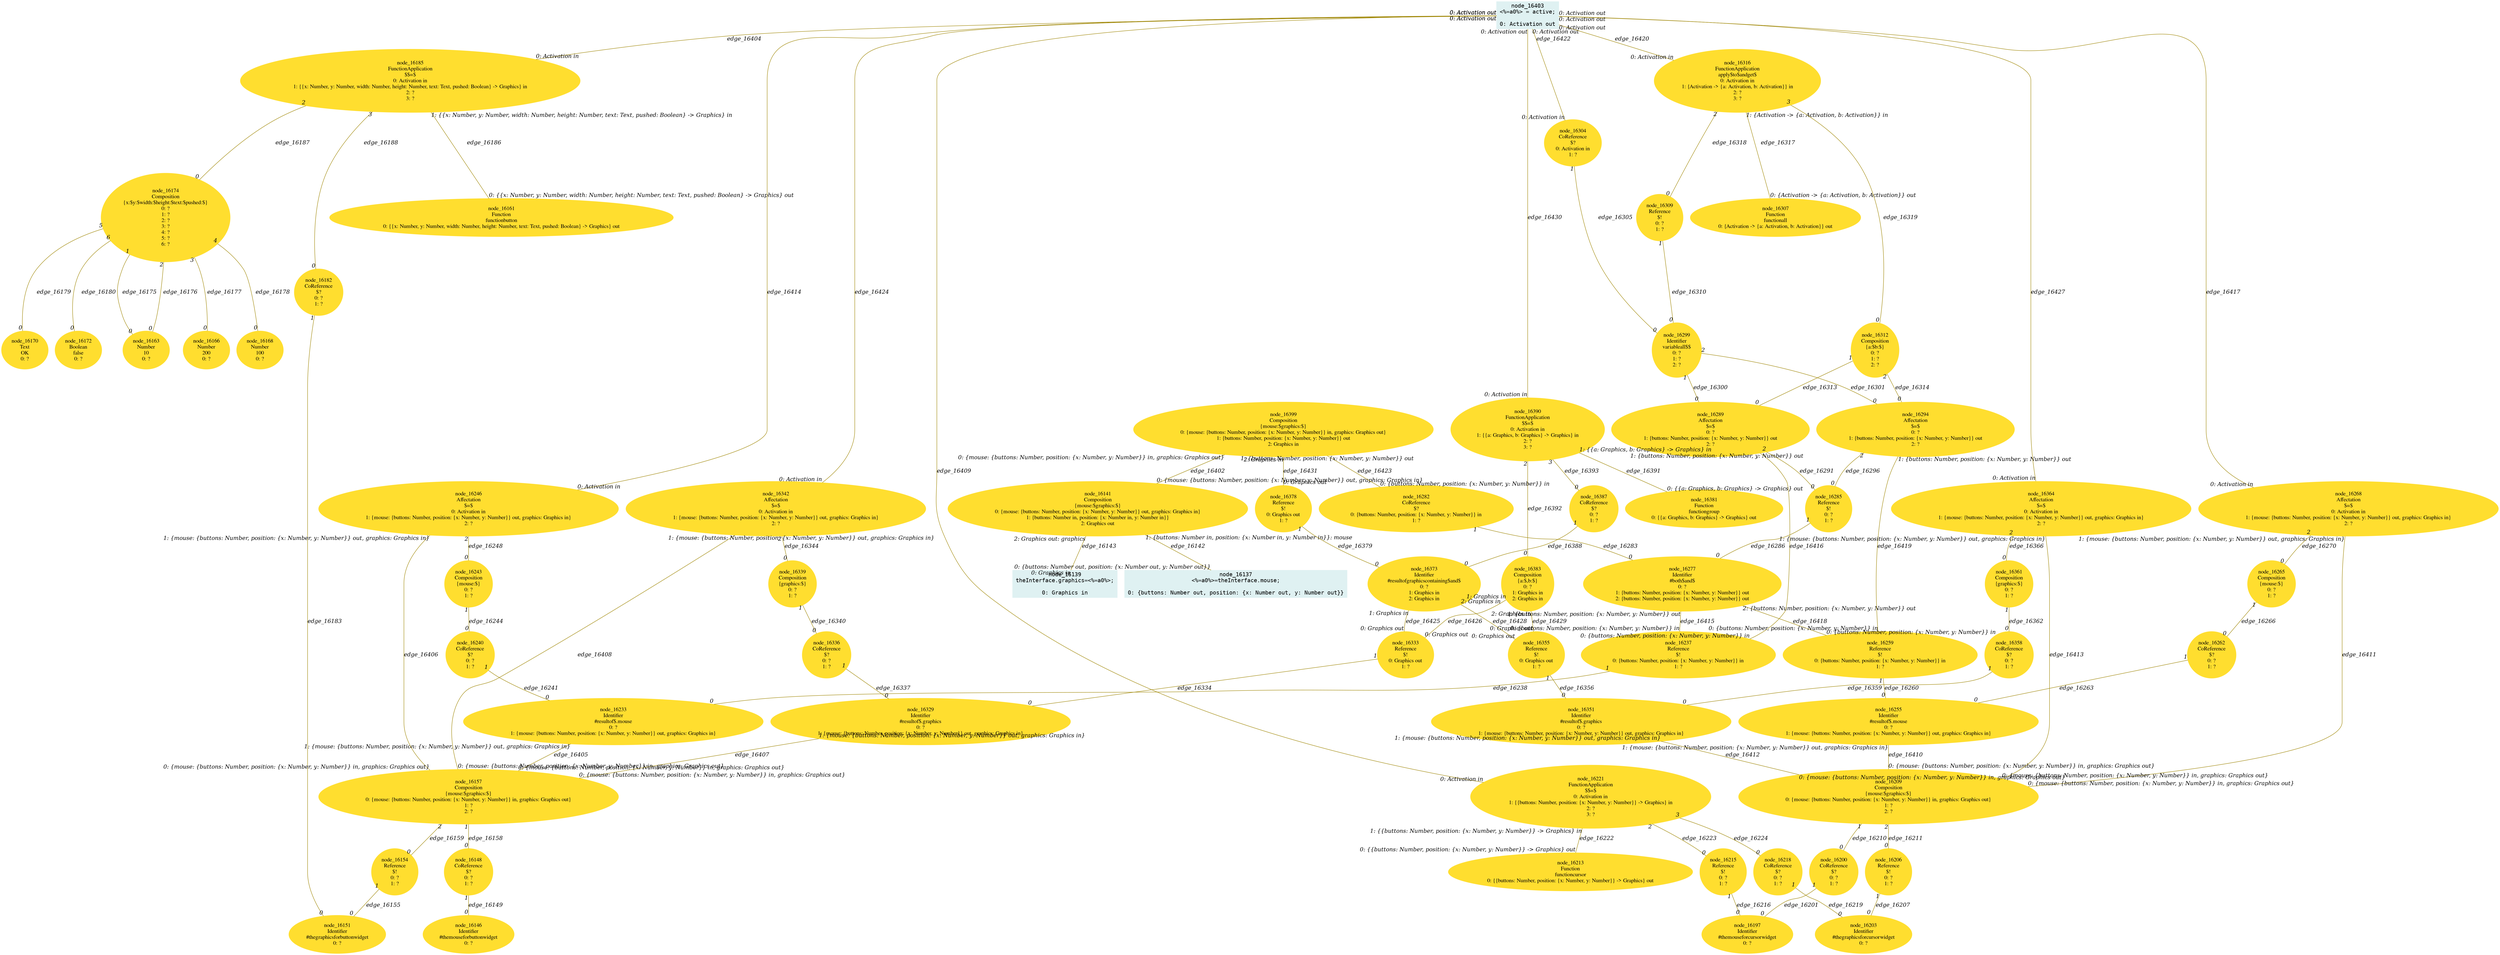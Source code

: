 digraph g{node_16137 [shape="box", style="filled", color="#dff1f2", fontname="Courier", label="node_16137
<%=a0%>=theInterface.mouse;

0: {buttons: Number out, position: {x: Number out, y: Number out}}" ]
node_16139 [shape="box", style="filled", color="#dff1f2", fontname="Courier", label="node_16139
theInterface.graphics=<%=a0%>;

0: Graphics in" ]
node_16141 [shape="ellipse", style="filled", color="#ffde2f", fontname="Times", label="node_16141
Composition
{mouse:$graphics:$}
0: {mouse: {buttons: Number, position: {x: Number, y: Number}} out, graphics: Graphics in}
1: {buttons: Number in, position: {x: Number in, y: Number in}}
2: Graphics out" ]
node_16146 [shape="ellipse", style="filled", color="#ffde2f", fontname="Times", label="node_16146
Identifier
#themouseforbuttonwidget
0: ?" ]
node_16148 [shape="ellipse", style="filled", color="#ffde2f", fontname="Times", label="node_16148
CoReference
$?
0: ?
1: ?" ]
node_16151 [shape="ellipse", style="filled", color="#ffde2f", fontname="Times", label="node_16151
Identifier
#thegraphicsforbuttonwidget
0: ?" ]
node_16154 [shape="ellipse", style="filled", color="#ffde2f", fontname="Times", label="node_16154
Reference
$!
0: ?
1: ?" ]
node_16157 [shape="ellipse", style="filled", color="#ffde2f", fontname="Times", label="node_16157
Composition
{mouse:$graphics:$}
0: {mouse: {buttons: Number, position: {x: Number, y: Number}} in, graphics: Graphics out}
1: ?
2: ?" ]
node_16161 [shape="ellipse", style="filled", color="#ffde2f", fontname="Times", label="node_16161
Function
functionbutton
0: {{x: Number, y: Number, width: Number, height: Number, text: Text, pushed: Boolean} -> Graphics} out" ]
node_16163 [shape="ellipse", style="filled", color="#ffde2f", fontname="Times", label="node_16163
Number
10
0: ?" ]
node_16166 [shape="ellipse", style="filled", color="#ffde2f", fontname="Times", label="node_16166
Number
200
0: ?" ]
node_16168 [shape="ellipse", style="filled", color="#ffde2f", fontname="Times", label="node_16168
Number
100
0: ?" ]
node_16170 [shape="ellipse", style="filled", color="#ffde2f", fontname="Times", label="node_16170
Text
OK
0: ?" ]
node_16172 [shape="ellipse", style="filled", color="#ffde2f", fontname="Times", label="node_16172
Boolean
false
0: ?" ]
node_16174 [shape="ellipse", style="filled", color="#ffde2f", fontname="Times", label="node_16174
Composition
{x:$y:$width:$height:$text:$pushed:$}
0: ?
1: ?
2: ?
3: ?
4: ?
5: ?
6: ?" ]
node_16182 [shape="ellipse", style="filled", color="#ffde2f", fontname="Times", label="node_16182
CoReference
$?
0: ?
1: ?" ]
node_16185 [shape="ellipse", style="filled", color="#ffde2f", fontname="Times", label="node_16185
FunctionApplication
$$=$
0: Activation in
1: {{x: Number, y: Number, width: Number, height: Number, text: Text, pushed: Boolean} -> Graphics} in
2: ?
3: ?" ]
node_16197 [shape="ellipse", style="filled", color="#ffde2f", fontname="Times", label="node_16197
Identifier
#themouseforcursorwidget
0: ?" ]
node_16200 [shape="ellipse", style="filled", color="#ffde2f", fontname="Times", label="node_16200
CoReference
$?
0: ?
1: ?" ]
node_16203 [shape="ellipse", style="filled", color="#ffde2f", fontname="Times", label="node_16203
Identifier
#thegraphicsforcursorwidget
0: ?" ]
node_16206 [shape="ellipse", style="filled", color="#ffde2f", fontname="Times", label="node_16206
Reference
$!
0: ?
1: ?" ]
node_16209 [shape="ellipse", style="filled", color="#ffde2f", fontname="Times", label="node_16209
Composition
{mouse:$graphics:$}
0: {mouse: {buttons: Number, position: {x: Number, y: Number}} in, graphics: Graphics out}
1: ?
2: ?" ]
node_16213 [shape="ellipse", style="filled", color="#ffde2f", fontname="Times", label="node_16213
Function
functioncursor
0: {{buttons: Number, position: {x: Number, y: Number}} -> Graphics} out" ]
node_16215 [shape="ellipse", style="filled", color="#ffde2f", fontname="Times", label="node_16215
Reference
$!
0: ?
1: ?" ]
node_16218 [shape="ellipse", style="filled", color="#ffde2f", fontname="Times", label="node_16218
CoReference
$?
0: ?
1: ?" ]
node_16221 [shape="ellipse", style="filled", color="#ffde2f", fontname="Times", label="node_16221
FunctionApplication
$$=$
0: Activation in
1: {{buttons: Number, position: {x: Number, y: Number}} -> Graphics} in
2: ?
3: ?" ]
node_16233 [shape="ellipse", style="filled", color="#ffde2f", fontname="Times", label="node_16233
Identifier
#resultof$.mouse
0: ?
1: {mouse: {buttons: Number, position: {x: Number, y: Number}} out, graphics: Graphics in}" ]
node_16237 [shape="ellipse", style="filled", color="#ffde2f", fontname="Times", label="node_16237
Reference
$!
0: {buttons: Number, position: {x: Number, y: Number}} in
1: ?" ]
node_16240 [shape="ellipse", style="filled", color="#ffde2f", fontname="Times", label="node_16240
CoReference
$?
0: ?
1: ?" ]
node_16243 [shape="ellipse", style="filled", color="#ffde2f", fontname="Times", label="node_16243
Composition
{mouse:$}
0: ?
1: ?" ]
node_16246 [shape="ellipse", style="filled", color="#ffde2f", fontname="Times", label="node_16246
Affectation
$=$
0: Activation in
1: {mouse: {buttons: Number, position: {x: Number, y: Number}} out, graphics: Graphics in}
2: ?" ]
node_16255 [shape="ellipse", style="filled", color="#ffde2f", fontname="Times", label="node_16255
Identifier
#resultof$.mouse
0: ?
1: {mouse: {buttons: Number, position: {x: Number, y: Number}} out, graphics: Graphics in}" ]
node_16259 [shape="ellipse", style="filled", color="#ffde2f", fontname="Times", label="node_16259
Reference
$!
0: {buttons: Number, position: {x: Number, y: Number}} in
1: ?" ]
node_16262 [shape="ellipse", style="filled", color="#ffde2f", fontname="Times", label="node_16262
CoReference
$?
0: ?
1: ?" ]
node_16265 [shape="ellipse", style="filled", color="#ffde2f", fontname="Times", label="node_16265
Composition
{mouse:$}
0: ?
1: ?" ]
node_16268 [shape="ellipse", style="filled", color="#ffde2f", fontname="Times", label="node_16268
Affectation
$=$
0: Activation in
1: {mouse: {buttons: Number, position: {x: Number, y: Number}} out, graphics: Graphics in}
2: ?" ]
node_16277 [shape="ellipse", style="filled", color="#ffde2f", fontname="Times", label="node_16277
Identifier
#both$and$
0: ?
1: {buttons: Number, position: {x: Number, y: Number}} out
2: {buttons: Number, position: {x: Number, y: Number}} out" ]
node_16282 [shape="ellipse", style="filled", color="#ffde2f", fontname="Times", label="node_16282
CoReference
$?
0: {buttons: Number, position: {x: Number, y: Number}} in
1: ?" ]
node_16285 [shape="ellipse", style="filled", color="#ffde2f", fontname="Times", label="node_16285
Reference
$!
0: ?
1: ?" ]
node_16289 [shape="ellipse", style="filled", color="#ffde2f", fontname="Times", label="node_16289
Affectation
$=$
0: ?
1: {buttons: Number, position: {x: Number, y: Number}} out
2: ?" ]
node_16294 [shape="ellipse", style="filled", color="#ffde2f", fontname="Times", label="node_16294
Affectation
$=$
0: ?
1: {buttons: Number, position: {x: Number, y: Number}} out
2: ?" ]
node_16299 [shape="ellipse", style="filled", color="#ffde2f", fontname="Times", label="node_16299
Identifier
variableall$$
0: ?
1: ?
2: ?" ]
node_16304 [shape="ellipse", style="filled", color="#ffde2f", fontname="Times", label="node_16304
CoReference
$?
0: Activation in
1: ?" ]
node_16307 [shape="ellipse", style="filled", color="#ffde2f", fontname="Times", label="node_16307
Function
functionall
0: {Activation -> {a: Activation, b: Activation}} out" ]
node_16309 [shape="ellipse", style="filled", color="#ffde2f", fontname="Times", label="node_16309
Reference
$!
0: ?
1: ?" ]
node_16312 [shape="ellipse", style="filled", color="#ffde2f", fontname="Times", label="node_16312
Composition
{a:$b:$}
0: ?
1: ?
2: ?" ]
node_16316 [shape="ellipse", style="filled", color="#ffde2f", fontname="Times", label="node_16316
FunctionApplication
apply$to$andget$
0: Activation in
1: {Activation -> {a: Activation, b: Activation}} in
2: ?
3: ?" ]
node_16329 [shape="ellipse", style="filled", color="#ffde2f", fontname="Times", label="node_16329
Identifier
#resultof$.graphics
0: ?
1: {mouse: {buttons: Number, position: {x: Number, y: Number}} out, graphics: Graphics in}" ]
node_16333 [shape="ellipse", style="filled", color="#ffde2f", fontname="Times", label="node_16333
Reference
$!
0: Graphics out
1: ?" ]
node_16336 [shape="ellipse", style="filled", color="#ffde2f", fontname="Times", label="node_16336
CoReference
$?
0: ?
1: ?" ]
node_16339 [shape="ellipse", style="filled", color="#ffde2f", fontname="Times", label="node_16339
Composition
{graphics:$}
0: ?
1: ?" ]
node_16342 [shape="ellipse", style="filled", color="#ffde2f", fontname="Times", label="node_16342
Affectation
$=$
0: Activation in
1: {mouse: {buttons: Number, position: {x: Number, y: Number}} out, graphics: Graphics in}
2: ?" ]
node_16351 [shape="ellipse", style="filled", color="#ffde2f", fontname="Times", label="node_16351
Identifier
#resultof$.graphics
0: ?
1: {mouse: {buttons: Number, position: {x: Number, y: Number}} out, graphics: Graphics in}" ]
node_16355 [shape="ellipse", style="filled", color="#ffde2f", fontname="Times", label="node_16355
Reference
$!
0: Graphics out
1: ?" ]
node_16358 [shape="ellipse", style="filled", color="#ffde2f", fontname="Times", label="node_16358
CoReference
$?
0: ?
1: ?" ]
node_16361 [shape="ellipse", style="filled", color="#ffde2f", fontname="Times", label="node_16361
Composition
{graphics:$}
0: ?
1: ?" ]
node_16364 [shape="ellipse", style="filled", color="#ffde2f", fontname="Times", label="node_16364
Affectation
$=$
0: Activation in
1: {mouse: {buttons: Number, position: {x: Number, y: Number}} out, graphics: Graphics in}
2: ?" ]
node_16373 [shape="ellipse", style="filled", color="#ffde2f", fontname="Times", label="node_16373
Identifier
#resultofgraphicscontaining$and$
0: ?
1: Graphics in
2: Graphics in" ]
node_16378 [shape="ellipse", style="filled", color="#ffde2f", fontname="Times", label="node_16378
Reference
$!
0: Graphics out
1: ?" ]
node_16381 [shape="ellipse", style="filled", color="#ffde2f", fontname="Times", label="node_16381
Function
functiongroup
0: {{a: Graphics, b: Graphics} -> Graphics} out" ]
node_16383 [shape="ellipse", style="filled", color="#ffde2f", fontname="Times", label="node_16383
Composition
{a:$,b:$}
0: ?
1: Graphics in
2: Graphics in" ]
node_16387 [shape="ellipse", style="filled", color="#ffde2f", fontname="Times", label="node_16387
CoReference
$?
0: ?
1: ?" ]
node_16390 [shape="ellipse", style="filled", color="#ffde2f", fontname="Times", label="node_16390
FunctionApplication
$$=$
0: Activation in
1: {{a: Graphics, b: Graphics} -> Graphics} in
2: ?
3: ?" ]
node_16399 [shape="ellipse", style="filled", color="#ffde2f", fontname="Times", label="node_16399
Composition
{mouse:$graphics:$}
0: {mouse: {buttons: Number, position: {x: Number, y: Number}} in, graphics: Graphics out}
1: {buttons: Number, position: {x: Number, y: Number}} out
2: Graphics in" ]
node_16403 [shape="box", style="filled", color="#dff1f2", fontname="Courier", label="node_16403
<%=a0%> = active;

0: Activation out" ]
node_16141 -> node_16137 [dir=none, arrowHead=none, fontname="Times-Italic", arrowsize=1, color="#9d8400", label="edge_16142",  headlabel="0: {buttons: Number out, position: {x: Number out, y: Number out}}", taillabel="1: {buttons: Number in, position: {x: Number in, y: Number in}}: mouse" ]
node_16141 -> node_16139 [dir=none, arrowHead=none, fontname="Times-Italic", arrowsize=1, color="#9d8400", label="edge_16143",  headlabel="0: Graphics in", taillabel="2: Graphics out: graphics" ]
node_16148 -> node_16146 [dir=none, arrowHead=none, fontname="Times-Italic", arrowsize=1, color="#9d8400", label="edge_16149",  headlabel="0", taillabel="1" ]
node_16154 -> node_16151 [dir=none, arrowHead=none, fontname="Times-Italic", arrowsize=1, color="#9d8400", label="edge_16155",  headlabel="0", taillabel="1" ]
node_16157 -> node_16148 [dir=none, arrowHead=none, fontname="Times-Italic", arrowsize=1, color="#9d8400", label="edge_16158",  headlabel="0", taillabel="1" ]
node_16157 -> node_16154 [dir=none, arrowHead=none, fontname="Times-Italic", arrowsize=1, color="#9d8400", label="edge_16159",  headlabel="0", taillabel="2" ]
node_16174 -> node_16163 [dir=none, arrowHead=none, fontname="Times-Italic", arrowsize=1, color="#9d8400", label="edge_16175",  headlabel="0", taillabel="1" ]
node_16174 -> node_16163 [dir=none, arrowHead=none, fontname="Times-Italic", arrowsize=1, color="#9d8400", label="edge_16176",  headlabel="0", taillabel="2" ]
node_16174 -> node_16166 [dir=none, arrowHead=none, fontname="Times-Italic", arrowsize=1, color="#9d8400", label="edge_16177",  headlabel="0", taillabel="3" ]
node_16174 -> node_16168 [dir=none, arrowHead=none, fontname="Times-Italic", arrowsize=1, color="#9d8400", label="edge_16178",  headlabel="0", taillabel="4" ]
node_16174 -> node_16170 [dir=none, arrowHead=none, fontname="Times-Italic", arrowsize=1, color="#9d8400", label="edge_16179",  headlabel="0", taillabel="5" ]
node_16174 -> node_16172 [dir=none, arrowHead=none, fontname="Times-Italic", arrowsize=1, color="#9d8400", label="edge_16180",  headlabel="0", taillabel="6" ]
node_16182 -> node_16151 [dir=none, arrowHead=none, fontname="Times-Italic", arrowsize=1, color="#9d8400", label="edge_16183",  headlabel="0", taillabel="1" ]
node_16185 -> node_16161 [dir=none, arrowHead=none, fontname="Times-Italic", arrowsize=1, color="#9d8400", label="edge_16186",  headlabel="0: {{x: Number, y: Number, width: Number, height: Number, text: Text, pushed: Boolean} -> Graphics} out", taillabel="1: {{x: Number, y: Number, width: Number, height: Number, text: Text, pushed: Boolean} -> Graphics} in" ]
node_16185 -> node_16174 [dir=none, arrowHead=none, fontname="Times-Italic", arrowsize=1, color="#9d8400", label="edge_16187",  headlabel="0", taillabel="2" ]
node_16185 -> node_16182 [dir=none, arrowHead=none, fontname="Times-Italic", arrowsize=1, color="#9d8400", label="edge_16188",  headlabel="0", taillabel="3" ]
node_16200 -> node_16197 [dir=none, arrowHead=none, fontname="Times-Italic", arrowsize=1, color="#9d8400", label="edge_16201",  headlabel="0", taillabel="1" ]
node_16206 -> node_16203 [dir=none, arrowHead=none, fontname="Times-Italic", arrowsize=1, color="#9d8400", label="edge_16207",  headlabel="0", taillabel="1" ]
node_16209 -> node_16200 [dir=none, arrowHead=none, fontname="Times-Italic", arrowsize=1, color="#9d8400", label="edge_16210",  headlabel="0", taillabel="1" ]
node_16209 -> node_16206 [dir=none, arrowHead=none, fontname="Times-Italic", arrowsize=1, color="#9d8400", label="edge_16211",  headlabel="0", taillabel="2" ]
node_16215 -> node_16197 [dir=none, arrowHead=none, fontname="Times-Italic", arrowsize=1, color="#9d8400", label="edge_16216",  headlabel="0", taillabel="1" ]
node_16218 -> node_16203 [dir=none, arrowHead=none, fontname="Times-Italic", arrowsize=1, color="#9d8400", label="edge_16219",  headlabel="0", taillabel="1" ]
node_16221 -> node_16213 [dir=none, arrowHead=none, fontname="Times-Italic", arrowsize=1, color="#9d8400", label="edge_16222",  headlabel="0: {{buttons: Number, position: {x: Number, y: Number}} -> Graphics} out", taillabel="1: {{buttons: Number, position: {x: Number, y: Number}} -> Graphics} in" ]
node_16221 -> node_16215 [dir=none, arrowHead=none, fontname="Times-Italic", arrowsize=1, color="#9d8400", label="edge_16223",  headlabel="0", taillabel="2" ]
node_16221 -> node_16218 [dir=none, arrowHead=none, fontname="Times-Italic", arrowsize=1, color="#9d8400", label="edge_16224",  headlabel="0", taillabel="3" ]
node_16237 -> node_16233 [dir=none, arrowHead=none, fontname="Times-Italic", arrowsize=1, color="#9d8400", label="edge_16238",  headlabel="0", taillabel="1" ]
node_16240 -> node_16233 [dir=none, arrowHead=none, fontname="Times-Italic", arrowsize=1, color="#9d8400", label="edge_16241",  headlabel="0", taillabel="1" ]
node_16243 -> node_16240 [dir=none, arrowHead=none, fontname="Times-Italic", arrowsize=1, color="#9d8400", label="edge_16244",  headlabel="0", taillabel="1" ]
node_16246 -> node_16243 [dir=none, arrowHead=none, fontname="Times-Italic", arrowsize=1, color="#9d8400", label="edge_16248",  headlabel="0", taillabel="2" ]
node_16259 -> node_16255 [dir=none, arrowHead=none, fontname="Times-Italic", arrowsize=1, color="#9d8400", label="edge_16260",  headlabel="0", taillabel="1" ]
node_16262 -> node_16255 [dir=none, arrowHead=none, fontname="Times-Italic", arrowsize=1, color="#9d8400", label="edge_16263",  headlabel="0", taillabel="1" ]
node_16265 -> node_16262 [dir=none, arrowHead=none, fontname="Times-Italic", arrowsize=1, color="#9d8400", label="edge_16266",  headlabel="0", taillabel="1" ]
node_16268 -> node_16265 [dir=none, arrowHead=none, fontname="Times-Italic", arrowsize=1, color="#9d8400", label="edge_16270",  headlabel="0", taillabel="2" ]
node_16282 -> node_16277 [dir=none, arrowHead=none, fontname="Times-Italic", arrowsize=1, color="#9d8400", label="edge_16283",  headlabel="0", taillabel="1" ]
node_16285 -> node_16277 [dir=none, arrowHead=none, fontname="Times-Italic", arrowsize=1, color="#9d8400", label="edge_16286",  headlabel="0", taillabel="1" ]
node_16289 -> node_16285 [dir=none, arrowHead=none, fontname="Times-Italic", arrowsize=1, color="#9d8400", label="edge_16291",  headlabel="0", taillabel="2" ]
node_16294 -> node_16285 [dir=none, arrowHead=none, fontname="Times-Italic", arrowsize=1, color="#9d8400", label="edge_16296",  headlabel="0", taillabel="2" ]
node_16299 -> node_16289 [dir=none, arrowHead=none, fontname="Times-Italic", arrowsize=1, color="#9d8400", label="edge_16300",  headlabel="0", taillabel="1" ]
node_16299 -> node_16294 [dir=none, arrowHead=none, fontname="Times-Italic", arrowsize=1, color="#9d8400", label="edge_16301",  headlabel="0", taillabel="2" ]
node_16304 -> node_16299 [dir=none, arrowHead=none, fontname="Times-Italic", arrowsize=1, color="#9d8400", label="edge_16305",  headlabel="0", taillabel="1" ]
node_16309 -> node_16299 [dir=none, arrowHead=none, fontname="Times-Italic", arrowsize=1, color="#9d8400", label="edge_16310",  headlabel="0", taillabel="1" ]
node_16312 -> node_16289 [dir=none, arrowHead=none, fontname="Times-Italic", arrowsize=1, color="#9d8400", label="edge_16313",  headlabel="0", taillabel="1" ]
node_16312 -> node_16294 [dir=none, arrowHead=none, fontname="Times-Italic", arrowsize=1, color="#9d8400", label="edge_16314",  headlabel="0", taillabel="2" ]
node_16316 -> node_16307 [dir=none, arrowHead=none, fontname="Times-Italic", arrowsize=1, color="#9d8400", label="edge_16317",  headlabel="0: {Activation -> {a: Activation, b: Activation}} out", taillabel="1: {Activation -> {a: Activation, b: Activation}} in" ]
node_16316 -> node_16309 [dir=none, arrowHead=none, fontname="Times-Italic", arrowsize=1, color="#9d8400", label="edge_16318",  headlabel="0", taillabel="2" ]
node_16316 -> node_16312 [dir=none, arrowHead=none, fontname="Times-Italic", arrowsize=1, color="#9d8400", label="edge_16319",  headlabel="0", taillabel="3" ]
node_16333 -> node_16329 [dir=none, arrowHead=none, fontname="Times-Italic", arrowsize=1, color="#9d8400", label="edge_16334",  headlabel="0", taillabel="1" ]
node_16336 -> node_16329 [dir=none, arrowHead=none, fontname="Times-Italic", arrowsize=1, color="#9d8400", label="edge_16337",  headlabel="0", taillabel="1" ]
node_16339 -> node_16336 [dir=none, arrowHead=none, fontname="Times-Italic", arrowsize=1, color="#9d8400", label="edge_16340",  headlabel="0", taillabel="1" ]
node_16342 -> node_16339 [dir=none, arrowHead=none, fontname="Times-Italic", arrowsize=1, color="#9d8400", label="edge_16344",  headlabel="0", taillabel="2" ]
node_16355 -> node_16351 [dir=none, arrowHead=none, fontname="Times-Italic", arrowsize=1, color="#9d8400", label="edge_16356",  headlabel="0", taillabel="1" ]
node_16358 -> node_16351 [dir=none, arrowHead=none, fontname="Times-Italic", arrowsize=1, color="#9d8400", label="edge_16359",  headlabel="0", taillabel="1" ]
node_16361 -> node_16358 [dir=none, arrowHead=none, fontname="Times-Italic", arrowsize=1, color="#9d8400", label="edge_16362",  headlabel="0", taillabel="1" ]
node_16364 -> node_16361 [dir=none, arrowHead=none, fontname="Times-Italic", arrowsize=1, color="#9d8400", label="edge_16366",  headlabel="0", taillabel="2" ]
node_16378 -> node_16373 [dir=none, arrowHead=none, fontname="Times-Italic", arrowsize=1, color="#9d8400", label="edge_16379",  headlabel="0", taillabel="1" ]
node_16387 -> node_16373 [dir=none, arrowHead=none, fontname="Times-Italic", arrowsize=1, color="#9d8400", label="edge_16388",  headlabel="0", taillabel="1" ]
node_16390 -> node_16381 [dir=none, arrowHead=none, fontname="Times-Italic", arrowsize=1, color="#9d8400", label="edge_16391",  headlabel="0: {{a: Graphics, b: Graphics} -> Graphics} out", taillabel="1: {{a: Graphics, b: Graphics} -> Graphics} in" ]
node_16390 -> node_16383 [dir=none, arrowHead=none, fontname="Times-Italic", arrowsize=1, color="#9d8400", label="edge_16392",  headlabel="0", taillabel="2" ]
node_16390 -> node_16387 [dir=none, arrowHead=none, fontname="Times-Italic", arrowsize=1, color="#9d8400", label="edge_16393",  headlabel="0", taillabel="3" ]
node_16399 -> node_16141 [dir=none, arrowHead=none, fontname="Times-Italic", arrowsize=1, color="#9d8400", label="edge_16402",  headlabel="0: {mouse: {buttons: Number, position: {x: Number, y: Number}} out, graphics: Graphics in}", taillabel="0: {mouse: {buttons: Number, position: {x: Number, y: Number}} in, graphics: Graphics out}" ]
node_16403 -> node_16185 [dir=none, arrowHead=none, fontname="Times-Italic", arrowsize=1, color="#9d8400", label="edge_16404",  headlabel="0: Activation in", taillabel="0: Activation out" ]
node_16233 -> node_16157 [dir=none, arrowHead=none, fontname="Times-Italic", arrowsize=1, color="#9d8400", label="edge_16405",  headlabel="0: {mouse: {buttons: Number, position: {x: Number, y: Number}} in, graphics: Graphics out}", taillabel="1: {mouse: {buttons: Number, position: {x: Number, y: Number}} out, graphics: Graphics in}" ]
node_16246 -> node_16157 [dir=none, arrowHead=none, fontname="Times-Italic", arrowsize=1, color="#9d8400", label="edge_16406",  headlabel="0: {mouse: {buttons: Number, position: {x: Number, y: Number}} in, graphics: Graphics out}", taillabel="1: {mouse: {buttons: Number, position: {x: Number, y: Number}} out, graphics: Graphics in}" ]
node_16329 -> node_16157 [dir=none, arrowHead=none, fontname="Times-Italic", arrowsize=1, color="#9d8400", label="edge_16407",  headlabel="0: {mouse: {buttons: Number, position: {x: Number, y: Number}} in, graphics: Graphics out}", taillabel="1: {mouse: {buttons: Number, position: {x: Number, y: Number}} out, graphics: Graphics in}" ]
node_16342 -> node_16157 [dir=none, arrowHead=none, fontname="Times-Italic", arrowsize=1, color="#9d8400", label="edge_16408",  headlabel="0: {mouse: {buttons: Number, position: {x: Number, y: Number}} in, graphics: Graphics out}", taillabel="1: {mouse: {buttons: Number, position: {x: Number, y: Number}} out, graphics: Graphics in}" ]
node_16403 -> node_16221 [dir=none, arrowHead=none, fontname="Times-Italic", arrowsize=1, color="#9d8400", label="edge_16409",  headlabel="0: Activation in", taillabel="0: Activation out" ]
node_16255 -> node_16209 [dir=none, arrowHead=none, fontname="Times-Italic", arrowsize=1, color="#9d8400", label="edge_16410",  headlabel="0: {mouse: {buttons: Number, position: {x: Number, y: Number}} in, graphics: Graphics out}", taillabel="1: {mouse: {buttons: Number, position: {x: Number, y: Number}} out, graphics: Graphics in}" ]
node_16268 -> node_16209 [dir=none, arrowHead=none, fontname="Times-Italic", arrowsize=1, color="#9d8400", label="edge_16411",  headlabel="0: {mouse: {buttons: Number, position: {x: Number, y: Number}} in, graphics: Graphics out}", taillabel="1: {mouse: {buttons: Number, position: {x: Number, y: Number}} out, graphics: Graphics in}" ]
node_16351 -> node_16209 [dir=none, arrowHead=none, fontname="Times-Italic", arrowsize=1, color="#9d8400", label="edge_16412",  headlabel="0: {mouse: {buttons: Number, position: {x: Number, y: Number}} in, graphics: Graphics out}", taillabel="1: {mouse: {buttons: Number, position: {x: Number, y: Number}} out, graphics: Graphics in}" ]
node_16364 -> node_16209 [dir=none, arrowHead=none, fontname="Times-Italic", arrowsize=1, color="#9d8400", label="edge_16413",  headlabel="0: {mouse: {buttons: Number, position: {x: Number, y: Number}} in, graphics: Graphics out}", taillabel="1: {mouse: {buttons: Number, position: {x: Number, y: Number}} out, graphics: Graphics in}" ]
node_16403 -> node_16246 [dir=none, arrowHead=none, fontname="Times-Italic", arrowsize=1, color="#9d8400", label="edge_16414",  headlabel="0: Activation in", taillabel="0: Activation out" ]
node_16277 -> node_16237 [dir=none, arrowHead=none, fontname="Times-Italic", arrowsize=1, color="#9d8400", label="edge_16415",  headlabel="0: {buttons: Number, position: {x: Number, y: Number}} in", taillabel="1: {buttons: Number, position: {x: Number, y: Number}} out" ]
node_16289 -> node_16237 [dir=none, arrowHead=none, fontname="Times-Italic", arrowsize=1, color="#9d8400", label="edge_16416",  headlabel="0: {buttons: Number, position: {x: Number, y: Number}} in", taillabel="1: {buttons: Number, position: {x: Number, y: Number}} out" ]
node_16403 -> node_16268 [dir=none, arrowHead=none, fontname="Times-Italic", arrowsize=1, color="#9d8400", label="edge_16417",  headlabel="0: Activation in", taillabel="0: Activation out" ]
node_16277 -> node_16259 [dir=none, arrowHead=none, fontname="Times-Italic", arrowsize=1, color="#9d8400", label="edge_16418",  headlabel="0: {buttons: Number, position: {x: Number, y: Number}} in", taillabel="2: {buttons: Number, position: {x: Number, y: Number}} out" ]
node_16294 -> node_16259 [dir=none, arrowHead=none, fontname="Times-Italic", arrowsize=1, color="#9d8400", label="edge_16419",  headlabel="0: {buttons: Number, position: {x: Number, y: Number}} in", taillabel="1: {buttons: Number, position: {x: Number, y: Number}} out" ]
node_16403 -> node_16316 [dir=none, arrowHead=none, fontname="Times-Italic", arrowsize=1, color="#9d8400", label="edge_16420",  headlabel="0: Activation in", taillabel="0: Activation out" ]
node_16403 -> node_16304 [dir=none, arrowHead=none, fontname="Times-Italic", arrowsize=1, color="#9d8400", label="edge_16422",  headlabel="0: Activation in", taillabel="0: Activation out" ]
node_16399 -> node_16282 [dir=none, arrowHead=none, fontname="Times-Italic", arrowsize=1, color="#9d8400", label="edge_16423",  headlabel="0: {buttons: Number, position: {x: Number, y: Number}} in", taillabel="1: {buttons: Number, position: {x: Number, y: Number}} out" ]
node_16403 -> node_16342 [dir=none, arrowHead=none, fontname="Times-Italic", arrowsize=1, color="#9d8400", label="edge_16424",  headlabel="0: Activation in", taillabel="0: Activation out" ]
node_16373 -> node_16333 [dir=none, arrowHead=none, fontname="Times-Italic", arrowsize=1, color="#9d8400", label="edge_16425",  headlabel="0: Graphics out", taillabel="1: Graphics in" ]
node_16383 -> node_16333 [dir=none, arrowHead=none, fontname="Times-Italic", arrowsize=1, color="#9d8400", label="edge_16426",  headlabel="0: Graphics out", taillabel="1: Graphics in" ]
node_16403 -> node_16364 [dir=none, arrowHead=none, fontname="Times-Italic", arrowsize=1, color="#9d8400", label="edge_16427",  headlabel="0: Activation in", taillabel="0: Activation out" ]
node_16373 -> node_16355 [dir=none, arrowHead=none, fontname="Times-Italic", arrowsize=1, color="#9d8400", label="edge_16428",  headlabel="0: Graphics out", taillabel="2: Graphics in" ]
node_16383 -> node_16355 [dir=none, arrowHead=none, fontname="Times-Italic", arrowsize=1, color="#9d8400", label="edge_16429",  headlabel="0: Graphics out", taillabel="2: Graphics in" ]
node_16403 -> node_16390 [dir=none, arrowHead=none, fontname="Times-Italic", arrowsize=1, color="#9d8400", label="edge_16430",  headlabel="0: Activation in", taillabel="0: Activation out" ]
node_16399 -> node_16378 [dir=none, arrowHead=none, fontname="Times-Italic", arrowsize=1, color="#9d8400", label="edge_16431",  headlabel="0: Graphics out", taillabel="2: Graphics in" ]
}